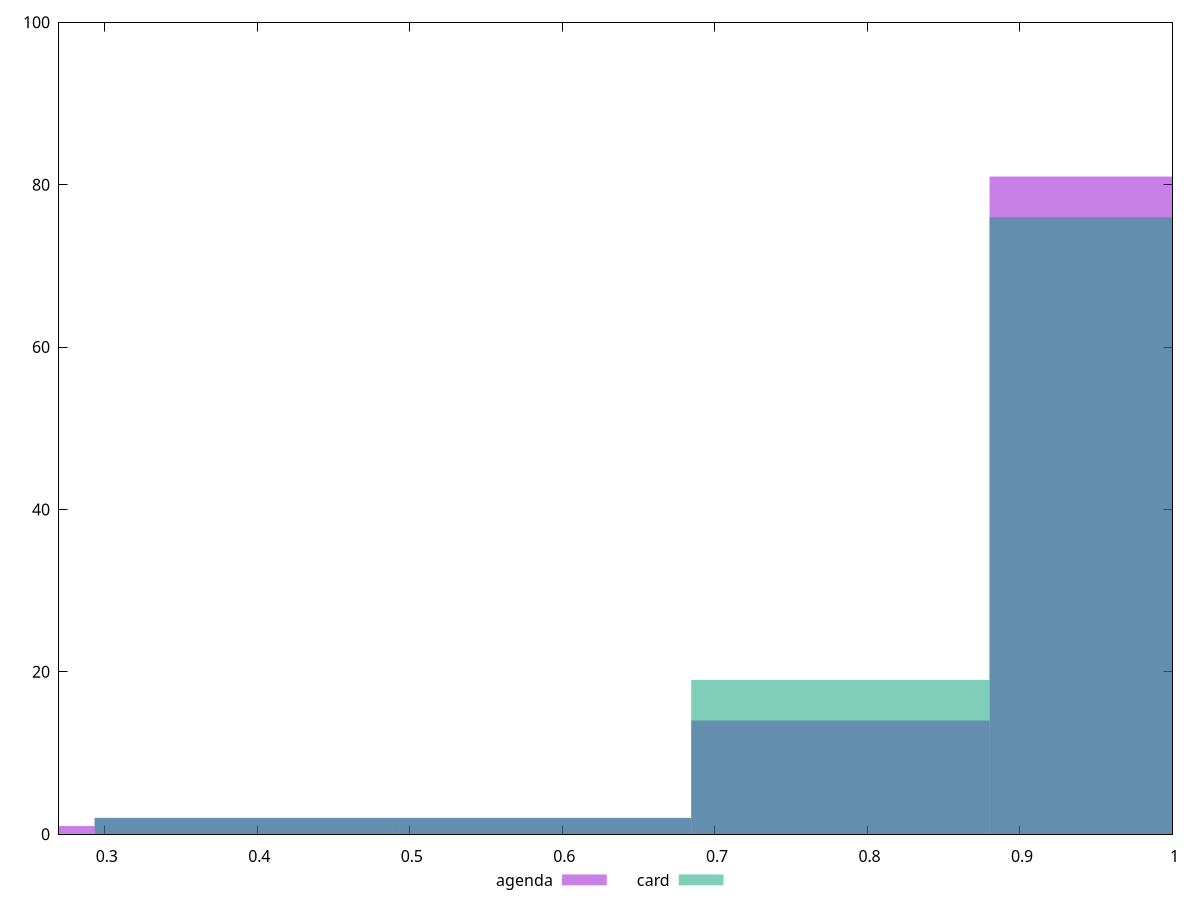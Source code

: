 reset

$agenda <<EOF
0.19556956645175919 1
0.39113913290351837 2
0.9778478322587959 81
0.7822782658070367 14
0.5867086993552776 2
EOF

$card <<EOF
0.5867086993552776 2
0.39113913290351837 2
0.9778478322587959 76
0.7822782658070367 19
EOF

set key outside below
set boxwidth 0.19556956645175919
set xrange [0.27:1]
set yrange [0:100]
set trange [0:100]
set style fill transparent solid 0.5 noborder
set terminal svg size 640, 500 enhanced background rgb 'white'
set output "report/report_00029_2021-02-24T13-36-40.390Z/meta/score/comparison/histogram/1_vs_2.svg"

plot $agenda title "agenda" with boxes, \
     $card title "card" with boxes

reset

